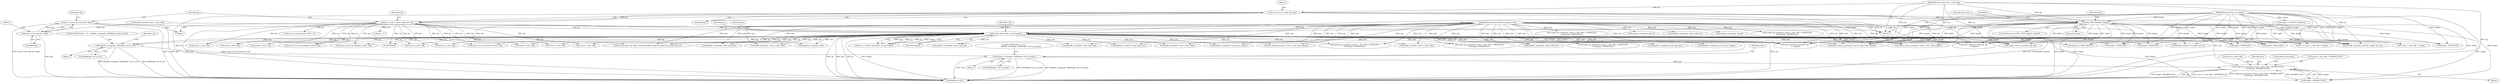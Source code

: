 digraph "0_tcpdump_d7505276842e85bfd067fa21cdb32b8a2dc3c5e4_1@pointer" {
"1000756" [label="(Call,ip6addr_string(ndo, &RDR(dp)->nd_rd_target))"];
"1000739" [label="(Call,ip6addr_string(ndo, &RDR(dp)->nd_rd_dst))"];
"1000171" [label="(Call,icmp6_cksum(ndo, ip, dp, length))"];
"1000106" [label="(MethodParameterIn,netdissect_options *ndo)"];
"1000124" [label="(Call,ip = (const struct ip6_hdr *)bp2)"];
"1000126" [label="(Call,(const struct ip6_hdr *)bp2)"];
"1000109" [label="(MethodParameterIn,const u_char *bp2)"];
"1000119" [label="(Call,dp = (const struct icmp6_hdr *)bp)"];
"1000121" [label="(Call,(const struct icmp6_hdr *)bp)"];
"1000107" [label="(MethodParameterIn,const u_char *bp)"];
"1000156" [label="(Call,ND_TTEST2(bp[0], length))"];
"1000108" [label="(MethodParameterIn,u_int length)"];
"1000768" [label="(Call,icmp6_opt_print(ndo, (const u_char *)dp + REDIRECTLEN,\n\t\t\t\t\tlength - REDIRECTLEN))"];
"1000771" [label="(Call,(const u_char *)dp)"];
"1000123" [label="(Identifier,bp)"];
"1000740" [label="(Identifier,ndo)"];
"1000665" [label="(Call,icmp6_opt_print(ndo, (const u_char *)dp + NDSOLLEN,\n\t\t\t\t\tlength - NDSOLLEN))"];
"1000741" [label="(Call,&RDR(dp)->nd_rd_dst)"];
"1000384" [label="(Call,ip6addr_string(ndo, &oip->ip6_dst))"];
"1000580" [label="(Call,mld6_print(ndo, (const u_char *)dp))"];
"1000769" [label="(Identifier,ndo)"];
"1000587" [label="(Call,mld6_print(ndo, (const u_char *)dp))"];
"1000582" [label="(Call,(const u_char *)dp)"];
"1000160" [label="(Identifier,length)"];
"1000133" [label="(Call,dp + 1)"];
"1000602" [label="(Call,(const u_char *)dp)"];
"1000197" [label="(Identifier,ndo)"];
"1000556" [label="(Call,length >= MLDV2_MINLEN)"];
"1000654" [label="(Call,ip6addr_string(ndo, &p->nd_ns_target))"];
"1000111" [label="(Block,)"];
"1000545" [label="(Call,length == MLD_MINLEN)"];
"1000106" [label="(MethodParameterIn,netdissect_options *ndo)"];
"1000356" [label="(Call,tcpport_string(ndo, dport))"];
"1000171" [label="(Call,icmp6_cksum(ndo, ip, dp, length))"];
"1000172" [label="(Identifier,ndo)"];
"1000121" [label="(Call,(const struct icmp6_hdr *)bp)"];
"1000564" [label="(Call,mldv2_query_print(ndo, (const u_char *)dp, length))"];
"1000125" [label="(Identifier,ip)"];
"1000163" [label="(Identifier,udp_sum)"];
"1000155" [label="(ControlStructure,if (ND_TTEST2(bp[0], length)))"];
"1000799" [label="(Call,(const u_char *) dp)"];
"1000882" [label="(Call,ip6addr_string(ndo, in6))"];
"1000120" [label="(Identifier,dp)"];
"1000797" [label="(Call,mldv2_report_print(ndo, (const u_char *) dp, length))"];
"1000445" [label="(Call,ip6addr_string(ndo, &oip->ip6_dst))"];
"1000642" [label="(Call,(const struct nd_neighbor_solicit *)dp)"];
"1000964" [label="(Call,rpl_print(ndo, dp, &dp->icmp6_data8[0], length-sizeof(struct icmp6_hdr)+4))"];
"1000737" [label="(Block,)"];
"1000751" [label="(Call,ND_PRINT((ndo,\" to %s\",\n                          ip6addr_string(ndo, &RDR(dp)->nd_rd_target))))"];
"1000681" [label="(Call,(const struct nd_neighbor_advert *)dp)"];
"1001018" [label="(MethodReturn,RET)"];
"1000156" [label="(Call,ND_TTEST2(bp[0], length))"];
"1000306" [label="(Call,ip6addr_string(ndo, &oip->ip6_dst))"];
"1000350" [label="(Call,ip6addr_string(ndo, &oip->ip6_dst))"];
"1000126" [label="(Call,(const struct ip6_hdr *)bp2)"];
"1000768" [label="(Call,icmp6_opt_print(ndo, (const u_char *)dp + REDIRECTLEN,\n\t\t\t\t\tlength - REDIRECTLEN))"];
"1000693" [label="(Call,ip6addr_string(ndo, &p->nd_na_target))"];
"1000119" [label="(Call,dp = (const struct icmp6_hdr *)bp)"];
"1000787" [label="(Call,icmp6_nodeinfo_print(ndo, length, bp, ep))"];
"1000739" [label="(Call,ip6addr_string(ndo, &RDR(dp)->nd_rd_dst))"];
"1000324" [label="(Call,get_upperlayer(ndo, (const u_char *)oip, &prot))"];
"1000672" [label="(Call,length - NDSOLLEN)"];
"1000734" [label="(Call,ND_PRINT((ndo,\", %s\", ip6addr_string(ndo, &RDR(dp)->nd_rd_dst))))"];
"1000756" [label="(Call,ip6addr_string(ndo, &RDR(dp)->nd_rd_target))"];
"1000405" [label="(Call,print_unknown_data(ndo, bp,\"\n\t\",length))"];
"1000731" [label="(Call,RDR(dp))"];
"1000633" [label="(Call,length - RTADVLEN)"];
"1000312" [label="(Call,ip6addr_string(ndo, &oip->ip6_src))"];
"1000973" [label="(Call,length-sizeof(struct icmp6_hdr)+4)"];
"1000124" [label="(Call,ip = (const struct ip6_hdr *)bp2)"];
"1000778" [label="(ControlStructure,break;)"];
"1000959" [label="(Call,length - MPADVLEN)"];
"1000606" [label="(Call,length - RTSOLLEN)"];
"1000169" [label="(Call,sum = icmp6_cksum(ndo, ip, dp, length))"];
"1000373" [label="(Call,udpport_string(ndo, dport))"];
"1000173" [label="(Identifier,ip)"];
"1000767" [label="(Block,)"];
"1000854" [label="(Call,(const u_char *)dp)"];
"1000175" [label="(Identifier,length)"];
"1000717" [label="(Call,icmp6_opt_print(ndo, (const u_char *)dp + NDADVLEN,\n\t\t\t\t\tlength - NDADVLEN))"];
"1000599" [label="(Call,icmp6_opt_print(ndo, (const u_char *)dp + RTSOLLEN,\n\t\t\t\t\tlength - RTSOLLEN))"];
"1000157" [label="(Call,bp[0])"];
"1000775" [label="(Call,length - REDIRECTLEN)"];
"1000549" [label="(Call,mld6_print(ndo, (const u_char *)dp))"];
"1000780" [label="(Call,icmp6_rrenum_print(ndo, bp, ep))"];
"1000108" [label="(MethodParameterIn,u_int length)"];
"1000993" [label="(Call,print_unknown_data(ndo, bp,\"\n\t\", length))"];
"1000754" [label="(Block,)"];
"1000952" [label="(Call,icmp6_opt_print(ndo, (const u_char *)dp + MPADVLEN,\n\t\t\t\t\tlength - MPADVLEN))"];
"1000131" [label="(Call,(const struct ip6_hdr *)(dp + 1))"];
"1000955" [label="(Call,(const u_char *)dp)"];
"1000619" [label="(Call,(const struct nd_router_advert *)dp)"];
"1000130" [label="(Identifier,oip)"];
"1000551" [label="(Call,(const u_char *)dp)"];
"1000566" [label="(Call,(const u_char *)dp)"];
"1000758" [label="(Call,&RDR(dp)->nd_rd_target)"];
"1000367" [label="(Call,ip6addr_string(ndo, &oip->ip6_dst))"];
"1000174" [label="(Identifier,dp)"];
"1000851" [label="(Call,cp = (const u_char *)dp + length)"];
"1000589" [label="(Call,(const u_char *)dp)"];
"1000853" [label="(Call,(const u_char *)dp + length)"];
"1000107" [label="(MethodParameterIn,const u_char *bp)"];
"1000770" [label="(Call,(const u_char *)dp + REDIRECTLEN)"];
"1000724" [label="(Call,length - NDADVLEN)"];
"1000626" [label="(Call,icmp6_opt_print(ndo, (const u_char *)dp + RTADVLEN,\n\t\t\t\t\tlength - RTADVLEN))"];
"1000292" [label="(Call,ip6addr_string(ndo, &oip->ip6_dst))"];
"1000109" [label="(MethodParameterIn,const u_char *bp2)"];
"1000757" [label="(Identifier,ndo)"];
"1000128" [label="(Identifier,bp2)"];
"1000756" -> "1000754"  [label="AST: "];
"1000756" -> "1000758"  [label="CFG: "];
"1000757" -> "1000756"  [label="AST: "];
"1000758" -> "1000756"  [label="AST: "];
"1000751" -> "1000756"  [label="CFG: "];
"1000756" -> "1001018"  [label="DDG: ndo"];
"1000756" -> "1001018"  [label="DDG: &RDR(dp)->nd_rd_target"];
"1000756" -> "1001018"  [label="DDG: ip6addr_string(ndo, &RDR(dp)->nd_rd_target)"];
"1000739" -> "1000756"  [label="DDG: ndo"];
"1000106" -> "1000756"  [label="DDG: ndo"];
"1000756" -> "1000768"  [label="DDG: ndo"];
"1000739" -> "1000737"  [label="AST: "];
"1000739" -> "1000741"  [label="CFG: "];
"1000740" -> "1000739"  [label="AST: "];
"1000741" -> "1000739"  [label="AST: "];
"1000734" -> "1000739"  [label="CFG: "];
"1000739" -> "1001018"  [label="DDG: ip6addr_string(ndo, &RDR(dp)->nd_rd_dst)"];
"1000739" -> "1001018"  [label="DDG: &RDR(dp)->nd_rd_dst"];
"1000171" -> "1000739"  [label="DDG: ndo"];
"1000106" -> "1000739"  [label="DDG: ndo"];
"1000171" -> "1000169"  [label="AST: "];
"1000171" -> "1000175"  [label="CFG: "];
"1000172" -> "1000171"  [label="AST: "];
"1000173" -> "1000171"  [label="AST: "];
"1000174" -> "1000171"  [label="AST: "];
"1000175" -> "1000171"  [label="AST: "];
"1000169" -> "1000171"  [label="CFG: "];
"1000171" -> "1001018"  [label="DDG: ndo"];
"1000171" -> "1001018"  [label="DDG: ip"];
"1000171" -> "1001018"  [label="DDG: length"];
"1000171" -> "1001018"  [label="DDG: dp"];
"1000171" -> "1000169"  [label="DDG: ndo"];
"1000171" -> "1000169"  [label="DDG: ip"];
"1000171" -> "1000169"  [label="DDG: dp"];
"1000171" -> "1000169"  [label="DDG: length"];
"1000106" -> "1000171"  [label="DDG: ndo"];
"1000124" -> "1000171"  [label="DDG: ip"];
"1000119" -> "1000171"  [label="DDG: dp"];
"1000156" -> "1000171"  [label="DDG: length"];
"1000108" -> "1000171"  [label="DDG: length"];
"1000171" -> "1000292"  [label="DDG: ndo"];
"1000171" -> "1000306"  [label="DDG: ndo"];
"1000171" -> "1000324"  [label="DDG: ndo"];
"1000171" -> "1000350"  [label="DDG: ndo"];
"1000171" -> "1000367"  [label="DDG: ndo"];
"1000171" -> "1000384"  [label="DDG: ndo"];
"1000171" -> "1000405"  [label="DDG: ndo"];
"1000171" -> "1000405"  [label="DDG: length"];
"1000171" -> "1000445"  [label="DDG: ndo"];
"1000171" -> "1000545"  [label="DDG: length"];
"1000171" -> "1000549"  [label="DDG: ndo"];
"1000171" -> "1000551"  [label="DDG: dp"];
"1000171" -> "1000564"  [label="DDG: ndo"];
"1000171" -> "1000566"  [label="DDG: dp"];
"1000171" -> "1000580"  [label="DDG: ndo"];
"1000171" -> "1000582"  [label="DDG: dp"];
"1000171" -> "1000587"  [label="DDG: ndo"];
"1000171" -> "1000589"  [label="DDG: dp"];
"1000171" -> "1000599"  [label="DDG: ndo"];
"1000171" -> "1000602"  [label="DDG: dp"];
"1000171" -> "1000606"  [label="DDG: length"];
"1000171" -> "1000619"  [label="DDG: dp"];
"1000171" -> "1000626"  [label="DDG: ndo"];
"1000171" -> "1000633"  [label="DDG: length"];
"1000171" -> "1000642"  [label="DDG: dp"];
"1000171" -> "1000654"  [label="DDG: ndo"];
"1000171" -> "1000672"  [label="DDG: length"];
"1000171" -> "1000681"  [label="DDG: dp"];
"1000171" -> "1000693"  [label="DDG: ndo"];
"1000171" -> "1000724"  [label="DDG: length"];
"1000171" -> "1000731"  [label="DDG: dp"];
"1000171" -> "1000775"  [label="DDG: length"];
"1000171" -> "1000780"  [label="DDG: ndo"];
"1000171" -> "1000787"  [label="DDG: ndo"];
"1000171" -> "1000787"  [label="DDG: length"];
"1000171" -> "1000797"  [label="DDG: ndo"];
"1000171" -> "1000797"  [label="DDG: length"];
"1000171" -> "1000799"  [label="DDG: dp"];
"1000171" -> "1000851"  [label="DDG: length"];
"1000171" -> "1000854"  [label="DDG: dp"];
"1000171" -> "1000853"  [label="DDG: length"];
"1000171" -> "1000882"  [label="DDG: ndo"];
"1000171" -> "1000952"  [label="DDG: ndo"];
"1000171" -> "1000955"  [label="DDG: dp"];
"1000171" -> "1000959"  [label="DDG: length"];
"1000171" -> "1000964"  [label="DDG: ndo"];
"1000171" -> "1000964"  [label="DDG: dp"];
"1000171" -> "1000973"  [label="DDG: length"];
"1000171" -> "1000993"  [label="DDG: ndo"];
"1000171" -> "1000993"  [label="DDG: length"];
"1000106" -> "1000105"  [label="AST: "];
"1000106" -> "1001018"  [label="DDG: ndo"];
"1000106" -> "1000292"  [label="DDG: ndo"];
"1000106" -> "1000306"  [label="DDG: ndo"];
"1000106" -> "1000312"  [label="DDG: ndo"];
"1000106" -> "1000324"  [label="DDG: ndo"];
"1000106" -> "1000350"  [label="DDG: ndo"];
"1000106" -> "1000356"  [label="DDG: ndo"];
"1000106" -> "1000367"  [label="DDG: ndo"];
"1000106" -> "1000373"  [label="DDG: ndo"];
"1000106" -> "1000384"  [label="DDG: ndo"];
"1000106" -> "1000405"  [label="DDG: ndo"];
"1000106" -> "1000445"  [label="DDG: ndo"];
"1000106" -> "1000549"  [label="DDG: ndo"];
"1000106" -> "1000564"  [label="DDG: ndo"];
"1000106" -> "1000580"  [label="DDG: ndo"];
"1000106" -> "1000587"  [label="DDG: ndo"];
"1000106" -> "1000599"  [label="DDG: ndo"];
"1000106" -> "1000626"  [label="DDG: ndo"];
"1000106" -> "1000654"  [label="DDG: ndo"];
"1000106" -> "1000665"  [label="DDG: ndo"];
"1000106" -> "1000693"  [label="DDG: ndo"];
"1000106" -> "1000717"  [label="DDG: ndo"];
"1000106" -> "1000768"  [label="DDG: ndo"];
"1000106" -> "1000780"  [label="DDG: ndo"];
"1000106" -> "1000787"  [label="DDG: ndo"];
"1000106" -> "1000797"  [label="DDG: ndo"];
"1000106" -> "1000882"  [label="DDG: ndo"];
"1000106" -> "1000952"  [label="DDG: ndo"];
"1000106" -> "1000964"  [label="DDG: ndo"];
"1000106" -> "1000993"  [label="DDG: ndo"];
"1000124" -> "1000111"  [label="AST: "];
"1000124" -> "1000126"  [label="CFG: "];
"1000125" -> "1000124"  [label="AST: "];
"1000126" -> "1000124"  [label="AST: "];
"1000130" -> "1000124"  [label="CFG: "];
"1000124" -> "1001018"  [label="DDG: (const struct ip6_hdr *)bp2"];
"1000124" -> "1001018"  [label="DDG: ip"];
"1000126" -> "1000124"  [label="DDG: bp2"];
"1000126" -> "1000128"  [label="CFG: "];
"1000127" -> "1000126"  [label="AST: "];
"1000128" -> "1000126"  [label="AST: "];
"1000126" -> "1001018"  [label="DDG: bp2"];
"1000109" -> "1000126"  [label="DDG: bp2"];
"1000109" -> "1000105"  [label="AST: "];
"1000109" -> "1001018"  [label="DDG: bp2"];
"1000119" -> "1000111"  [label="AST: "];
"1000119" -> "1000121"  [label="CFG: "];
"1000120" -> "1000119"  [label="AST: "];
"1000121" -> "1000119"  [label="AST: "];
"1000125" -> "1000119"  [label="CFG: "];
"1000119" -> "1001018"  [label="DDG: (const struct icmp6_hdr *)bp"];
"1000121" -> "1000119"  [label="DDG: bp"];
"1000119" -> "1000131"  [label="DDG: dp"];
"1000119" -> "1000133"  [label="DDG: dp"];
"1000119" -> "1000551"  [label="DDG: dp"];
"1000119" -> "1000566"  [label="DDG: dp"];
"1000119" -> "1000582"  [label="DDG: dp"];
"1000119" -> "1000589"  [label="DDG: dp"];
"1000119" -> "1000602"  [label="DDG: dp"];
"1000119" -> "1000619"  [label="DDG: dp"];
"1000119" -> "1000642"  [label="DDG: dp"];
"1000119" -> "1000681"  [label="DDG: dp"];
"1000119" -> "1000731"  [label="DDG: dp"];
"1000119" -> "1000799"  [label="DDG: dp"];
"1000119" -> "1000854"  [label="DDG: dp"];
"1000119" -> "1000955"  [label="DDG: dp"];
"1000119" -> "1000964"  [label="DDG: dp"];
"1000121" -> "1000123"  [label="CFG: "];
"1000122" -> "1000121"  [label="AST: "];
"1000123" -> "1000121"  [label="AST: "];
"1000121" -> "1001018"  [label="DDG: bp"];
"1000107" -> "1000121"  [label="DDG: bp"];
"1000121" -> "1000156"  [label="DDG: bp"];
"1000121" -> "1000405"  [label="DDG: bp"];
"1000121" -> "1000780"  [label="DDG: bp"];
"1000121" -> "1000787"  [label="DDG: bp"];
"1000121" -> "1000993"  [label="DDG: bp"];
"1000107" -> "1000105"  [label="AST: "];
"1000107" -> "1001018"  [label="DDG: bp"];
"1000107" -> "1000156"  [label="DDG: bp"];
"1000107" -> "1000405"  [label="DDG: bp"];
"1000107" -> "1000780"  [label="DDG: bp"];
"1000107" -> "1000787"  [label="DDG: bp"];
"1000107" -> "1000993"  [label="DDG: bp"];
"1000156" -> "1000155"  [label="AST: "];
"1000156" -> "1000160"  [label="CFG: "];
"1000157" -> "1000156"  [label="AST: "];
"1000160" -> "1000156"  [label="AST: "];
"1000163" -> "1000156"  [label="CFG: "];
"1000197" -> "1000156"  [label="CFG: "];
"1000156" -> "1001018"  [label="DDG: bp[0]"];
"1000156" -> "1001018"  [label="DDG: length"];
"1000156" -> "1001018"  [label="DDG: ND_TTEST2(bp[0], length)"];
"1000108" -> "1000156"  [label="DDG: length"];
"1000156" -> "1000405"  [label="DDG: bp[0]"];
"1000156" -> "1000405"  [label="DDG: length"];
"1000156" -> "1000545"  [label="DDG: length"];
"1000156" -> "1000606"  [label="DDG: length"];
"1000156" -> "1000633"  [label="DDG: length"];
"1000156" -> "1000672"  [label="DDG: length"];
"1000156" -> "1000724"  [label="DDG: length"];
"1000156" -> "1000775"  [label="DDG: length"];
"1000156" -> "1000780"  [label="DDG: bp[0]"];
"1000156" -> "1000787"  [label="DDG: length"];
"1000156" -> "1000787"  [label="DDG: bp[0]"];
"1000156" -> "1000797"  [label="DDG: length"];
"1000156" -> "1000851"  [label="DDG: length"];
"1000156" -> "1000853"  [label="DDG: length"];
"1000156" -> "1000959"  [label="DDG: length"];
"1000156" -> "1000973"  [label="DDG: length"];
"1000156" -> "1000993"  [label="DDG: bp[0]"];
"1000156" -> "1000993"  [label="DDG: length"];
"1000108" -> "1000105"  [label="AST: "];
"1000108" -> "1001018"  [label="DDG: length"];
"1000108" -> "1000405"  [label="DDG: length"];
"1000108" -> "1000545"  [label="DDG: length"];
"1000108" -> "1000556"  [label="DDG: length"];
"1000108" -> "1000564"  [label="DDG: length"];
"1000108" -> "1000606"  [label="DDG: length"];
"1000108" -> "1000633"  [label="DDG: length"];
"1000108" -> "1000672"  [label="DDG: length"];
"1000108" -> "1000724"  [label="DDG: length"];
"1000108" -> "1000775"  [label="DDG: length"];
"1000108" -> "1000787"  [label="DDG: length"];
"1000108" -> "1000797"  [label="DDG: length"];
"1000108" -> "1000851"  [label="DDG: length"];
"1000108" -> "1000853"  [label="DDG: length"];
"1000108" -> "1000959"  [label="DDG: length"];
"1000108" -> "1000973"  [label="DDG: length"];
"1000108" -> "1000993"  [label="DDG: length"];
"1000768" -> "1000767"  [label="AST: "];
"1000768" -> "1000775"  [label="CFG: "];
"1000769" -> "1000768"  [label="AST: "];
"1000770" -> "1000768"  [label="AST: "];
"1000775" -> "1000768"  [label="AST: "];
"1000778" -> "1000768"  [label="CFG: "];
"1000768" -> "1001018"  [label="DDG: ndo"];
"1000768" -> "1001018"  [label="DDG: (const u_char *)dp + REDIRECTLEN"];
"1000768" -> "1001018"  [label="DDG: icmp6_opt_print(ndo, (const u_char *)dp + REDIRECTLEN,\n\t\t\t\t\tlength - REDIRECTLEN)"];
"1000768" -> "1001018"  [label="DDG: length - REDIRECTLEN"];
"1000771" -> "1000768"  [label="DDG: dp"];
"1000775" -> "1000768"  [label="DDG: length"];
"1000775" -> "1000768"  [label="DDG: REDIRECTLEN"];
}
